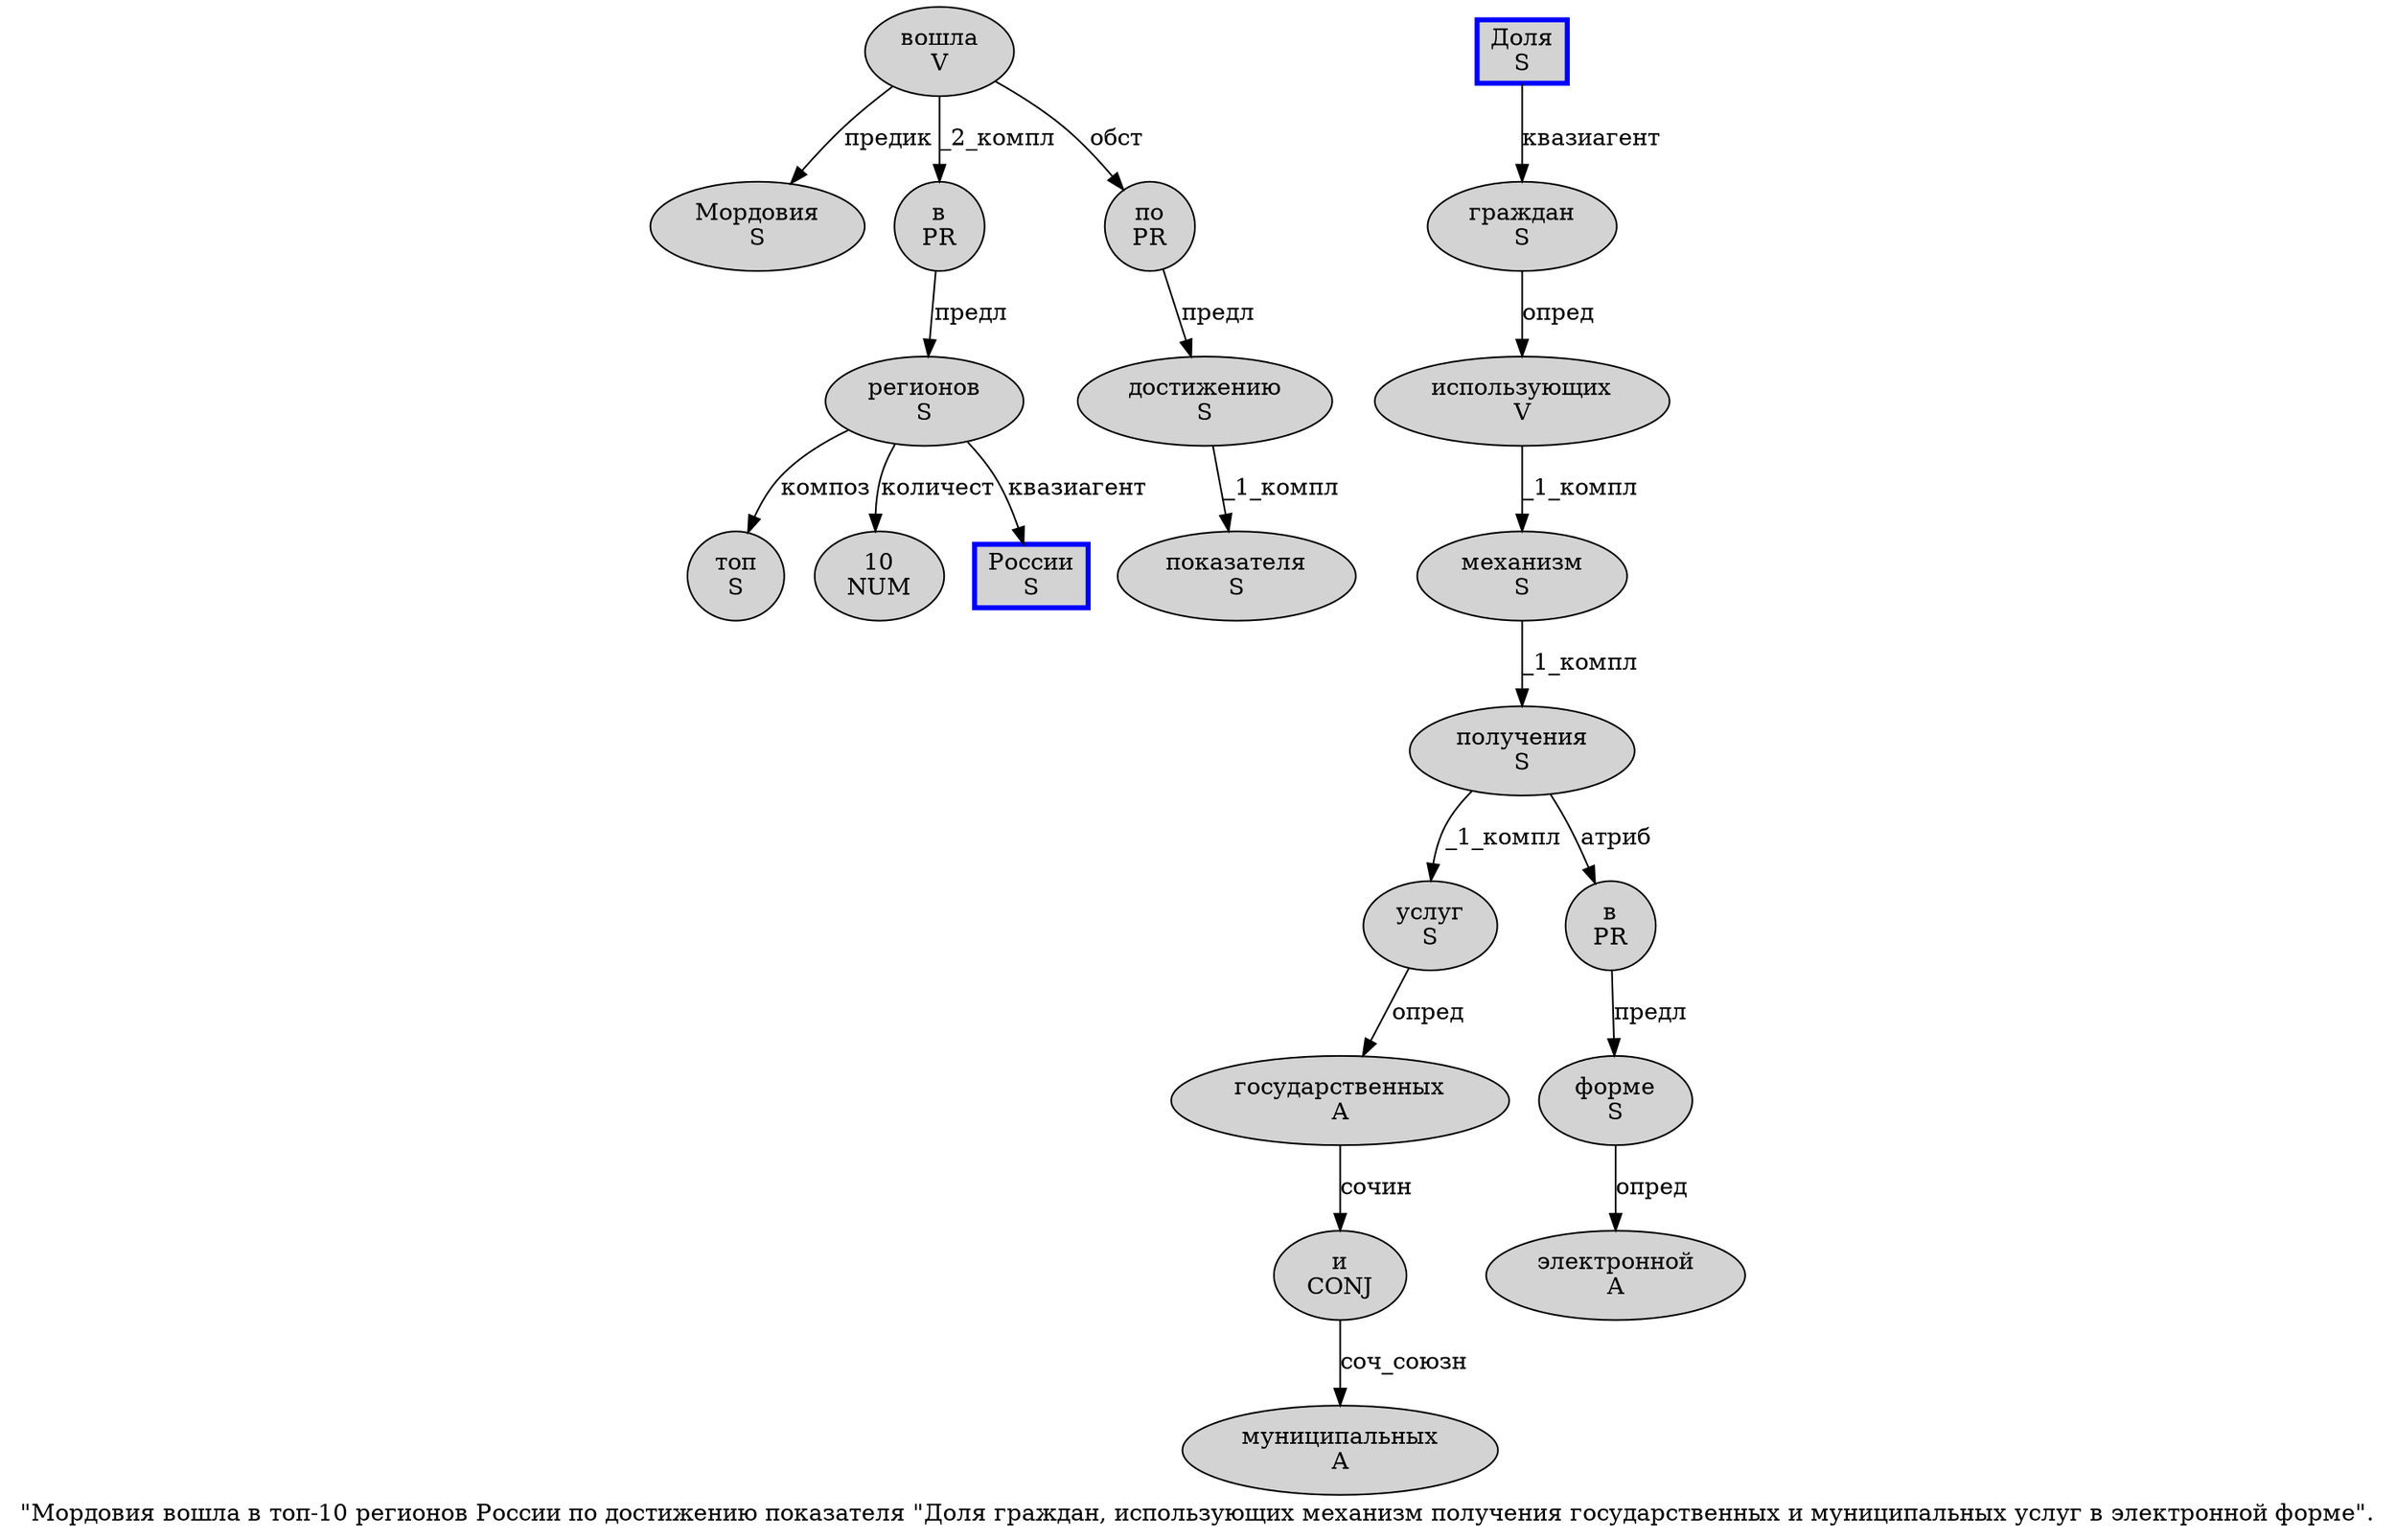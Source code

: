 digraph SENTENCE_1005 {
	graph [label="\"Мордовия вошла в топ-10 регионов России по достижению показателя \"Доля граждан, использующих механизм получения государственных и муниципальных услуг в электронной форме\"."]
	node [style=filled]
		1 [label="Мордовия
S" color="" fillcolor=lightgray penwidth=1 shape=ellipse]
		2 [label="вошла
V" color="" fillcolor=lightgray penwidth=1 shape=ellipse]
		3 [label="в
PR" color="" fillcolor=lightgray penwidth=1 shape=ellipse]
		4 [label="топ
S" color="" fillcolor=lightgray penwidth=1 shape=ellipse]
		6 [label="10
NUM" color="" fillcolor=lightgray penwidth=1 shape=ellipse]
		7 [label="регионов
S" color="" fillcolor=lightgray penwidth=1 shape=ellipse]
		8 [label="России
S" color=blue fillcolor=lightgray penwidth=3 shape=box]
		9 [label="по
PR" color="" fillcolor=lightgray penwidth=1 shape=ellipse]
		10 [label="достижению
S" color="" fillcolor=lightgray penwidth=1 shape=ellipse]
		11 [label="показателя
S" color="" fillcolor=lightgray penwidth=1 shape=ellipse]
		13 [label="Доля
S" color=blue fillcolor=lightgray penwidth=3 shape=box]
		14 [label="граждан
S" color="" fillcolor=lightgray penwidth=1 shape=ellipse]
		16 [label="использующих
V" color="" fillcolor=lightgray penwidth=1 shape=ellipse]
		17 [label="механизм
S" color="" fillcolor=lightgray penwidth=1 shape=ellipse]
		18 [label="получения
S" color="" fillcolor=lightgray penwidth=1 shape=ellipse]
		19 [label="государственных
A" color="" fillcolor=lightgray penwidth=1 shape=ellipse]
		20 [label="и
CONJ" color="" fillcolor=lightgray penwidth=1 shape=ellipse]
		21 [label="муниципальных
A" color="" fillcolor=lightgray penwidth=1 shape=ellipse]
		22 [label="услуг
S" color="" fillcolor=lightgray penwidth=1 shape=ellipse]
		23 [label="в
PR" color="" fillcolor=lightgray penwidth=1 shape=ellipse]
		24 [label="электронной
A" color="" fillcolor=lightgray penwidth=1 shape=ellipse]
		25 [label="форме
S" color="" fillcolor=lightgray penwidth=1 shape=ellipse]
			14 -> 16 [label="опред"]
			19 -> 20 [label="сочин"]
			22 -> 19 [label="опред"]
			7 -> 4 [label="композ"]
			7 -> 6 [label="количест"]
			7 -> 8 [label="квазиагент"]
			18 -> 22 [label="_1_компл"]
			18 -> 23 [label="атриб"]
			13 -> 14 [label="квазиагент"]
			23 -> 25 [label="предл"]
			9 -> 10 [label="предл"]
			2 -> 1 [label="предик"]
			2 -> 3 [label="_2_компл"]
			2 -> 9 [label="обст"]
			3 -> 7 [label="предл"]
			20 -> 21 [label="соч_союзн"]
			25 -> 24 [label="опред"]
			17 -> 18 [label="_1_компл"]
			16 -> 17 [label="_1_компл"]
			10 -> 11 [label="_1_компл"]
}